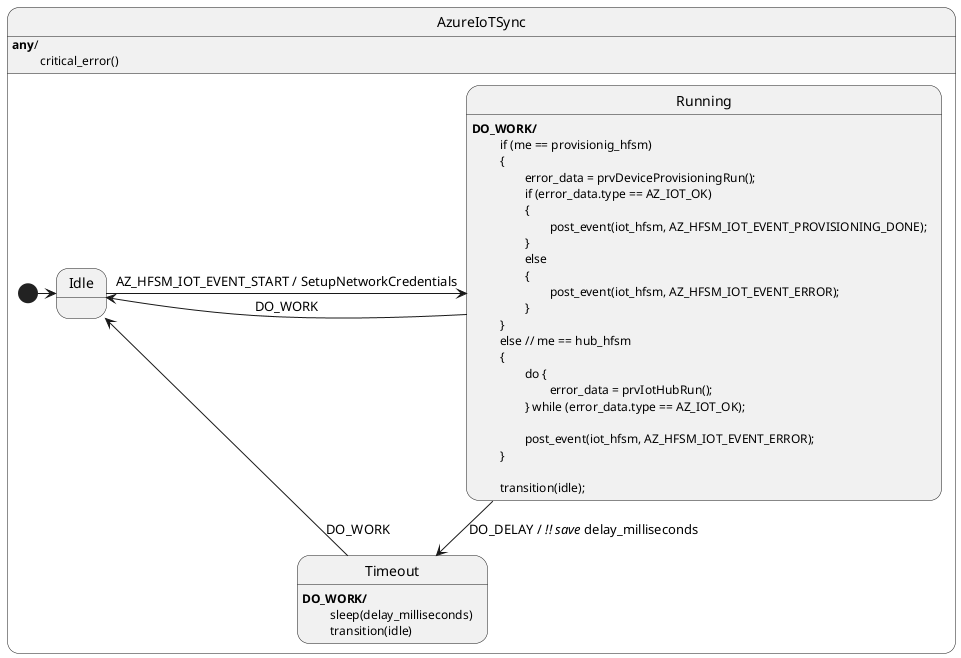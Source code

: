 @startuml Azure IoT HFSM Sync Adapter

state AzureIoTSync {
    state Idle

    state Running
    Running : <b>DO_WORK/</b>
    Running : \t if (me == provisionig_hfsm)
    Running : \t {
    Running : \t\t error_data = prvDeviceProvisioningRun(); 
    Running : \t\t if (error_data.type == AZ_IOT_OK)
    Running : \t\t {
    Running : \t\t\t post_event(iot_hfsm, AZ_HFSM_IOT_EVENT_PROVISIONING_DONE);
    Running : \t\t }
    Running : \t\t else
    Running : \t\t {
    Running : \t\t\t post_event(iot_hfsm, AZ_HFSM_IOT_EVENT_ERROR);
    Running : \t\t }
    Running : \t }
    Running : \t else // me == hub_hfsm
    Running : \t {
    Running : \t\t do {
    Running : \t\t\t error_data = prvIotHubRun(); 
    Running : \t\t } while (error_data.type == AZ_IOT_OK);
    Running :
    Running : \t\t post_event(iot_hfsm, AZ_HFSM_IOT_EVENT_ERROR);
    Running : \t }
    Running :
    Running : \t transition(idle);


    state Timeout
    Timeout : <b>DO_WORK/</b>
    Timeout : \t sleep(delay_milliseconds)
    Timeout : \t transition(idle)
    
    [*] -> Idle
    Idle -> Running : AZ_HFSM_IOT_EVENT_START / SetupNetworkCredentials
    Running -> Timeout : DO_DELAY / <i>!! save</i> delay_milliseconds
    Timeout --> Idle : DO_WORK
    Running -> Idle : DO_WORK
}

AzureIoTSync : <b>any</b>/ 
AzureIoTSync : \t critical_error()
@enduml
